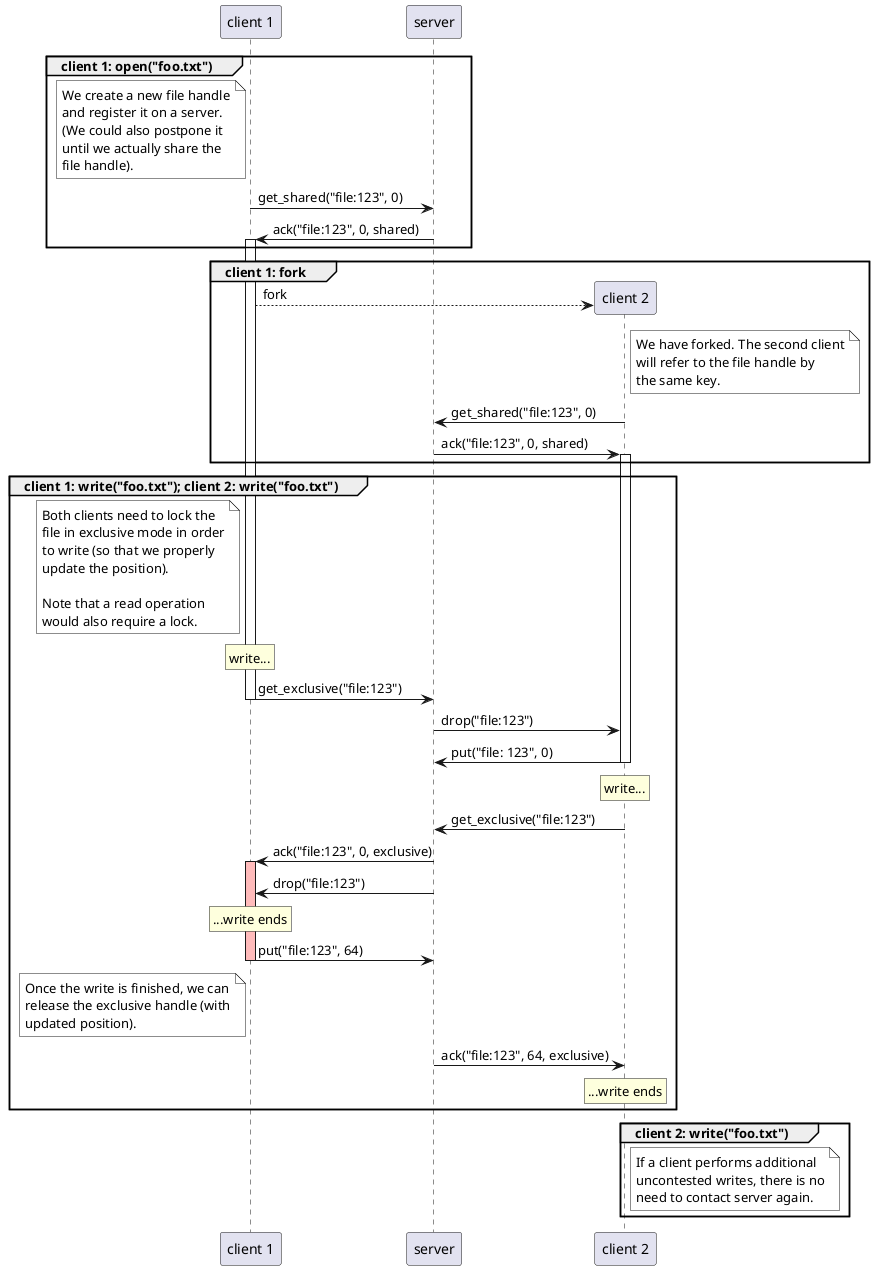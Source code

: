 @startuml
participant c1 as "client 1"
participant s as "server"
participant c2 as "client 2"

group client 1: open("foo.txt")

  note left of c1 #white
    We create a new file handle
    and register it on a server.
    (We could also postpone it
    until we actually share the
    file handle).
  end note

  c1 -> s: get_shared("file:123", 0)
  s -> c1: ack("file:123", 0, shared)
  activate c1
end

group client 1: fork

  c1 --> c2 ** : fork

  note right of c2 #white
    We have forked. The second client
    will refer to the file handle by
    the same key.
  end note

  c2 -> s: get_shared("file:123", 0)
  s -> c2: ack("file:123", 0, shared)
  activate c2
end

group client 1: write("foo.txt"); client 2: write("foo.txt")

  note left of c1 #white
    Both clients need to lock the
    file in exclusive mode in order
    to write (so that we properly
    update the position).

    Note that a read operation
    would also require a lock.
  end note

  rnote over c1: write...

  c1 -> s: get_exclusive("file:123")
  deactivate c1
  s -> c2: drop("file:123")
  c2 -> s: put("file: 123", 0)
  deactivate c2

  rnote over c2: write...

  c2 -> s: get_exclusive("file:123")

  s -> c1: ack("file:123", 0, exclusive)
  activate c1 #ffbbbb

  s -> c1: drop("file:123")

  rnote over c1: ...write ends

  c1 -> s: put("file:123", 64)
  deactivate c1

  note left of c1 #white
    Once the write is finished, we can
    release the exclusive handle (with
    updated position).
  end note

  s -> c2: ack("file:123", 64, exclusive)
  rnote over c2: ...write ends
end

group client 2: write("foo.txt")
  note right of c2 #white
    If a client performs additional
    uncontested writes, there is no
    need to contact server again.
  end note
end
@enduml

